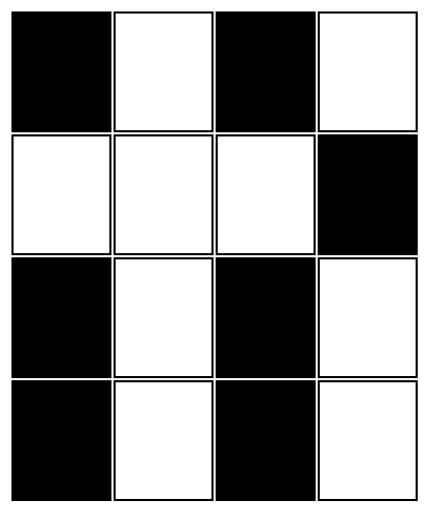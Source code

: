   
digraph html {
 tabla [shape=none, margin=0, label=<
 <TABLE BORDER="0" CELLBORDER="1" CELLSPACING="2.5" CELLPADDING="20">
    <TR>
 <TD BGCOLOR="black"> </TD>
 <TD> </TD>
 <TD BGCOLOR="black"> </TD>
 <TD> </TD>
</TR>
<TR>
 <TD> </TD>
 <TD> </TD>
 <TD> </TD>
 <TD BGCOLOR="black"> </TD>
</TR>
<TR>
 <TD BGCOLOR="black"> </TD>
 <TD> </TD>
 <TD BGCOLOR="black"> </TD>
 <TD> </TD>
</TR>
<TR>
 <TD BGCOLOR="black"> </TD>
 <TD> </TD>
 <TD BGCOLOR="black"> </TD>
 <TD> </TD>
</TR>
</TABLE>>];} 